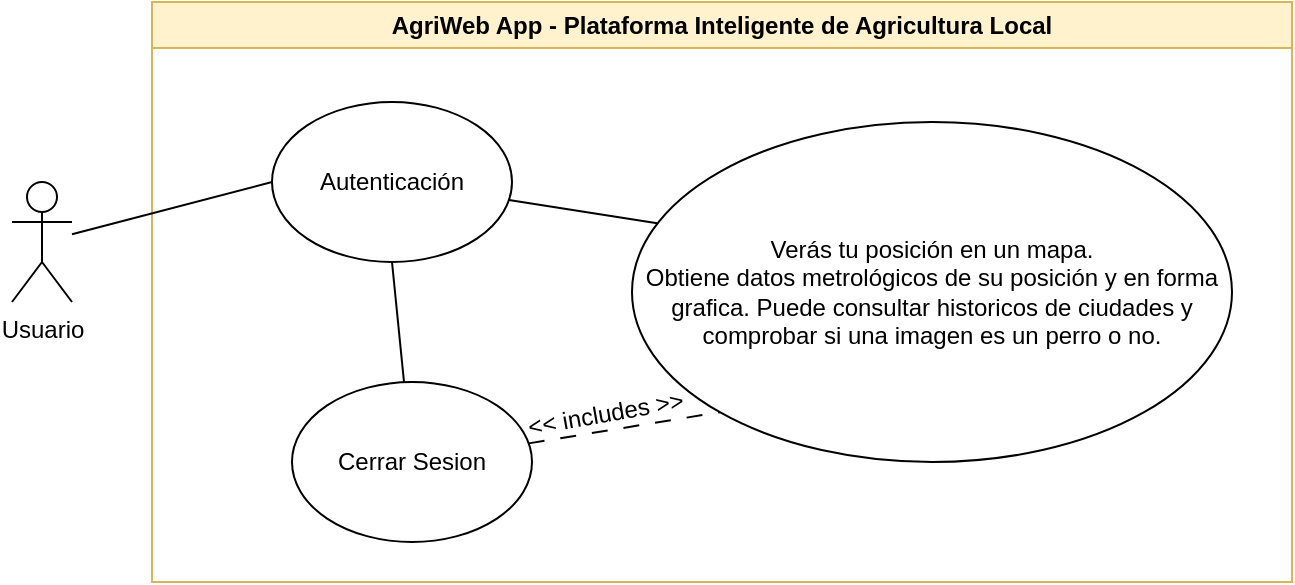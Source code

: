<mxfile version="26.0.16">
  <diagram name="Página-1" id="dlYXudZTmoF71AUSlJKV">
    <mxGraphModel dx="1050" dy="596" grid="1" gridSize="10" guides="1" tooltips="1" connect="1" arrows="1" fold="1" page="1" pageScale="1" pageWidth="827" pageHeight="1169" math="0" shadow="0">
      <root>
        <mxCell id="0" />
        <mxCell id="1" parent="0" />
        <mxCell id="awN_NkLCs6ngI9nsXboI-3" value="AgriWeb App - Plataforma Inteligente de Agricultura Local" style="swimlane;whiteSpace=wrap;html=1;fillColor=#fff2cc;strokeColor=#d6b656;" vertex="1" parent="1">
          <mxGeometry x="240" y="130" width="570" height="290" as="geometry" />
        </mxCell>
        <mxCell id="awN_NkLCs6ngI9nsXboI-11" value="Autenticación" style="ellipse;whiteSpace=wrap;html=1;" vertex="1" parent="awN_NkLCs6ngI9nsXboI-3">
          <mxGeometry x="60" y="50" width="120" height="80" as="geometry" />
        </mxCell>
        <mxCell id="awN_NkLCs6ngI9nsXboI-13" value="Verás tu posición en un mapa.&lt;div&gt;Obtiene datos metrológicos de su posición y en forma grafica. Puede consultar historicos de ciudades y comprobar si una imagen es un perro o no.&lt;/div&gt;" style="ellipse;whiteSpace=wrap;html=1;" vertex="1" parent="awN_NkLCs6ngI9nsXboI-3">
          <mxGeometry x="240" y="60" width="300" height="170" as="geometry" />
        </mxCell>
        <mxCell id="awN_NkLCs6ngI9nsXboI-14" style="rounded=0;orthogonalLoop=1;jettySize=auto;html=1;endArrow=none;startFill=0;entryX=0.042;entryY=0.298;entryDx=0;entryDy=0;entryPerimeter=0;" edge="1" parent="awN_NkLCs6ngI9nsXboI-3" source="awN_NkLCs6ngI9nsXboI-11" target="awN_NkLCs6ngI9nsXboI-13">
          <mxGeometry relative="1" as="geometry">
            <mxPoint x="250" y="110" as="targetPoint" />
          </mxGeometry>
        </mxCell>
        <mxCell id="awN_NkLCs6ngI9nsXboI-16" style="rounded=0;orthogonalLoop=1;jettySize=auto;html=1;entryX=0.5;entryY=1;entryDx=0;entryDy=0;endArrow=none;startFill=0;" edge="1" parent="awN_NkLCs6ngI9nsXboI-3" source="awN_NkLCs6ngI9nsXboI-15" target="awN_NkLCs6ngI9nsXboI-11">
          <mxGeometry relative="1" as="geometry" />
        </mxCell>
        <mxCell id="awN_NkLCs6ngI9nsXboI-17" style="rounded=0;orthogonalLoop=1;jettySize=auto;html=1;entryX=0;entryY=1;entryDx=0;entryDy=0;dashed=1;dashPattern=8 8;endArrow=none;startFill=0;" edge="1" parent="awN_NkLCs6ngI9nsXboI-3" source="awN_NkLCs6ngI9nsXboI-15" target="awN_NkLCs6ngI9nsXboI-13">
          <mxGeometry relative="1" as="geometry" />
        </mxCell>
        <mxCell id="awN_NkLCs6ngI9nsXboI-15" value="Cerrar Sesion" style="ellipse;whiteSpace=wrap;html=1;" vertex="1" parent="awN_NkLCs6ngI9nsXboI-3">
          <mxGeometry x="70" y="190" width="120" height="80" as="geometry" />
        </mxCell>
        <mxCell id="awN_NkLCs6ngI9nsXboI-18" value="&amp;lt;&amp;lt; includes &amp;gt;&amp;gt;" style="text;html=1;align=center;verticalAlign=middle;whiteSpace=wrap;rounded=0;rotation=-10;" vertex="1" parent="awN_NkLCs6ngI9nsXboI-3">
          <mxGeometry x="172" y="196" width="110" height="20" as="geometry" />
        </mxCell>
        <mxCell id="awN_NkLCs6ngI9nsXboI-12" style="rounded=0;orthogonalLoop=1;jettySize=auto;html=1;entryX=0;entryY=0.5;entryDx=0;entryDy=0;endArrow=none;startFill=0;" edge="1" parent="1" source="awN_NkLCs6ngI9nsXboI-8" target="awN_NkLCs6ngI9nsXboI-11">
          <mxGeometry relative="1" as="geometry" />
        </mxCell>
        <mxCell id="awN_NkLCs6ngI9nsXboI-8" value="Usuario" style="shape=umlActor;verticalLabelPosition=bottom;verticalAlign=top;html=1;outlineConnect=0;" vertex="1" parent="1">
          <mxGeometry x="170" y="220" width="30" height="60" as="geometry" />
        </mxCell>
      </root>
    </mxGraphModel>
  </diagram>
</mxfile>

